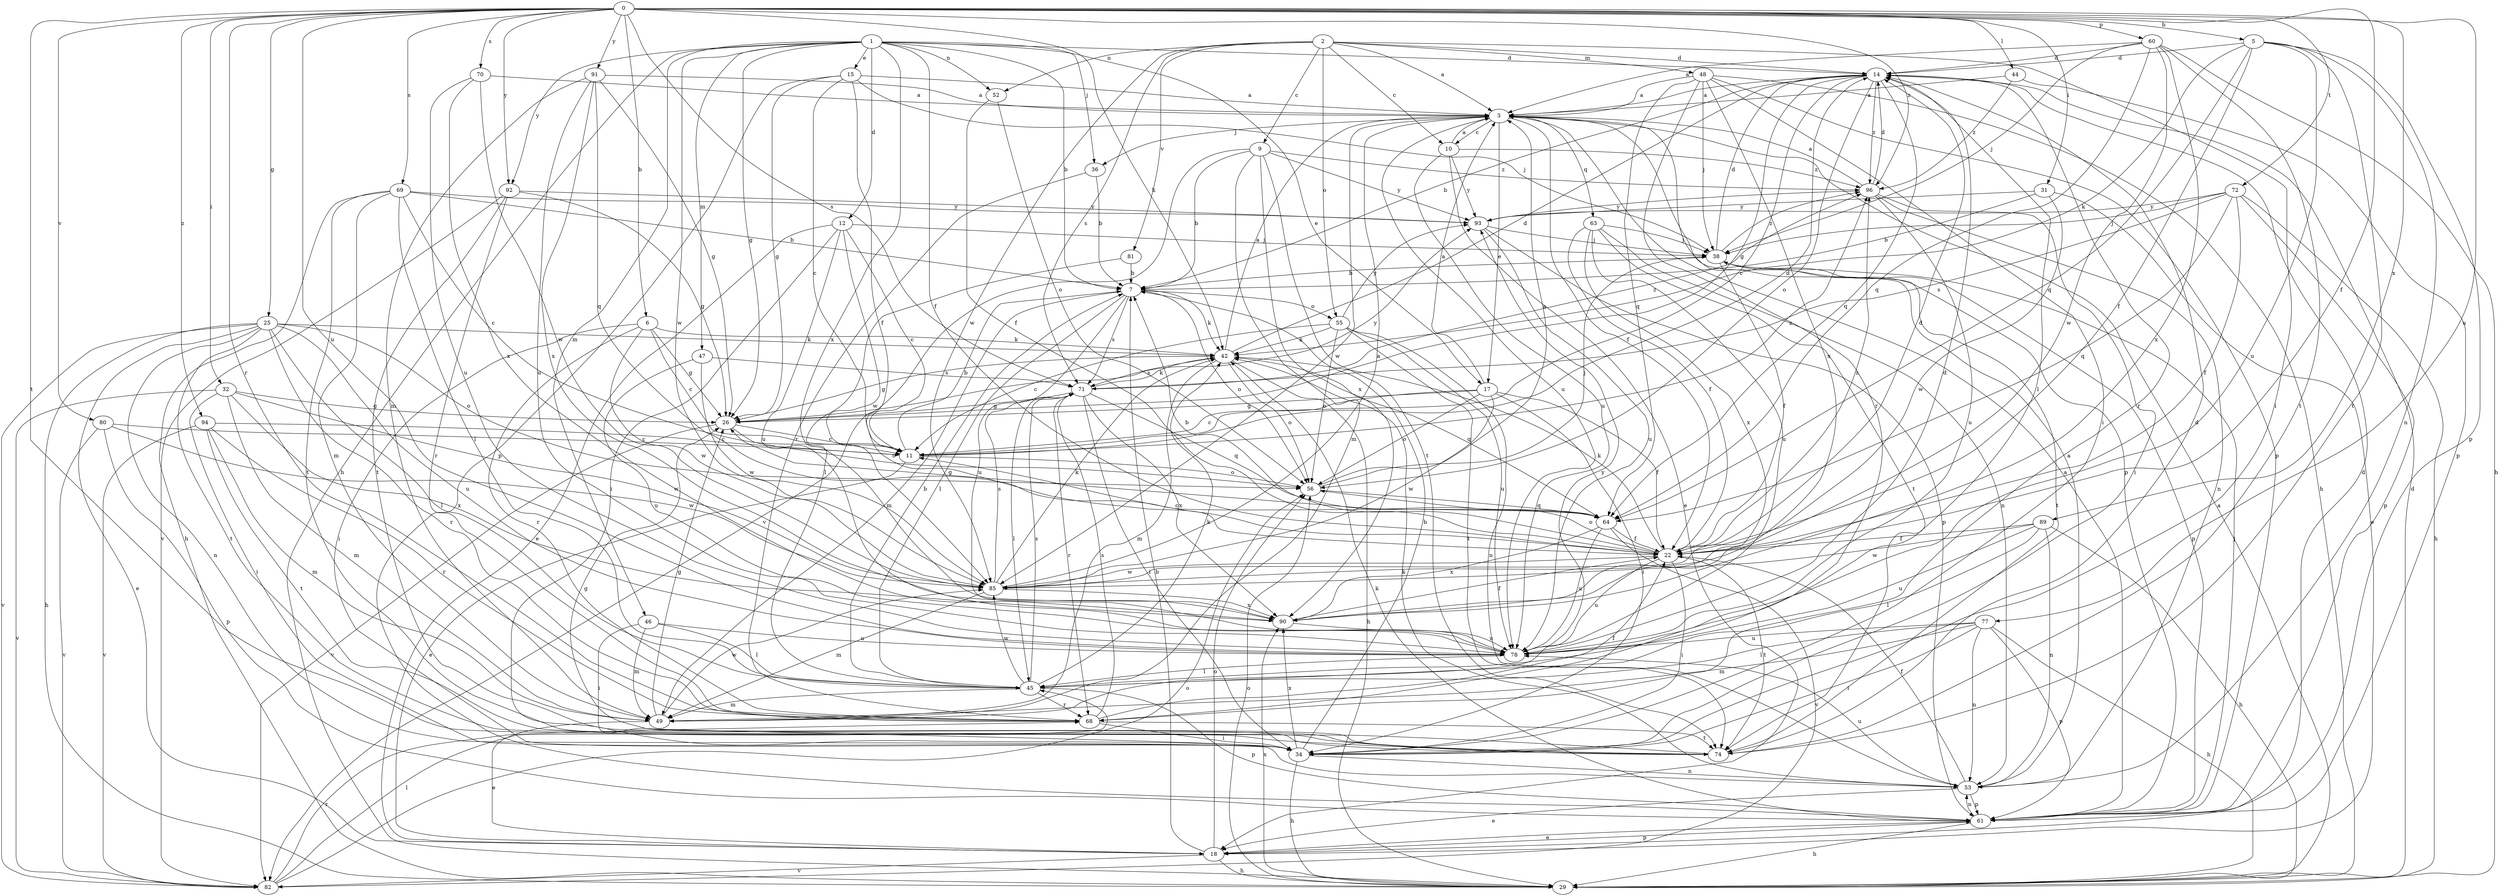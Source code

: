 strict digraph  {
0;
1;
2;
3;
5;
6;
7;
9;
10;
11;
12;
14;
15;
17;
18;
22;
25;
26;
29;
31;
32;
34;
36;
38;
42;
44;
45;
46;
47;
48;
49;
52;
53;
55;
56;
60;
61;
63;
64;
68;
69;
70;
71;
72;
74;
77;
78;
80;
81;
82;
85;
89;
90;
91;
92;
93;
94;
96;
0 -> 5  [label=b];
0 -> 6  [label=b];
0 -> 22  [label=f];
0 -> 25  [label=g];
0 -> 31  [label=i];
0 -> 32  [label=i];
0 -> 42  [label=k];
0 -> 44  [label=l];
0 -> 60  [label=p];
0 -> 68  [label=r];
0 -> 69  [label=s];
0 -> 70  [label=s];
0 -> 71  [label=s];
0 -> 72  [label=t];
0 -> 74  [label=t];
0 -> 77  [label=u];
0 -> 78  [label=u];
0 -> 80  [label=v];
0 -> 89  [label=x];
0 -> 91  [label=y];
0 -> 92  [label=y];
0 -> 94  [label=z];
0 -> 96  [label=z];
1 -> 7  [label=b];
1 -> 12  [label=d];
1 -> 14  [label=d];
1 -> 15  [label=e];
1 -> 17  [label=e];
1 -> 22  [label=f];
1 -> 26  [label=g];
1 -> 29  [label=h];
1 -> 36  [label=j];
1 -> 46  [label=m];
1 -> 47  [label=m];
1 -> 52  [label=n];
1 -> 85  [label=w];
1 -> 90  [label=x];
1 -> 92  [label=y];
2 -> 3  [label=a];
2 -> 9  [label=c];
2 -> 10  [label=c];
2 -> 14  [label=d];
2 -> 34  [label=i];
2 -> 48  [label=m];
2 -> 52  [label=n];
2 -> 55  [label=o];
2 -> 71  [label=s];
2 -> 81  [label=v];
2 -> 85  [label=w];
3 -> 10  [label=c];
3 -> 17  [label=e];
3 -> 22  [label=f];
3 -> 36  [label=j];
3 -> 61  [label=p];
3 -> 63  [label=q];
3 -> 78  [label=u];
3 -> 85  [label=w];
5 -> 14  [label=d];
5 -> 22  [label=f];
5 -> 42  [label=k];
5 -> 53  [label=n];
5 -> 61  [label=p];
5 -> 64  [label=q];
5 -> 74  [label=t];
5 -> 78  [label=u];
6 -> 11  [label=c];
6 -> 26  [label=g];
6 -> 34  [label=i];
6 -> 42  [label=k];
6 -> 68  [label=r];
6 -> 85  [label=w];
7 -> 42  [label=k];
7 -> 45  [label=l];
7 -> 49  [label=m];
7 -> 55  [label=o];
7 -> 56  [label=o];
7 -> 71  [label=s];
7 -> 78  [label=u];
9 -> 7  [label=b];
9 -> 49  [label=m];
9 -> 74  [label=t];
9 -> 82  [label=v];
9 -> 90  [label=x];
9 -> 93  [label=y];
9 -> 96  [label=z];
10 -> 3  [label=a];
10 -> 18  [label=e];
10 -> 78  [label=u];
10 -> 93  [label=y];
10 -> 96  [label=z];
11 -> 7  [label=b];
11 -> 14  [label=d];
11 -> 18  [label=e];
11 -> 56  [label=o];
11 -> 96  [label=z];
12 -> 11  [label=c];
12 -> 18  [label=e];
12 -> 34  [label=i];
12 -> 38  [label=j];
12 -> 78  [label=u];
12 -> 85  [label=w];
14 -> 3  [label=a];
14 -> 7  [label=b];
14 -> 11  [label=c];
14 -> 26  [label=g];
14 -> 45  [label=l];
14 -> 56  [label=o];
14 -> 64  [label=q];
14 -> 68  [label=r];
14 -> 96  [label=z];
15 -> 3  [label=a];
15 -> 11  [label=c];
15 -> 22  [label=f];
15 -> 26  [label=g];
15 -> 38  [label=j];
15 -> 61  [label=p];
17 -> 3  [label=a];
17 -> 11  [label=c];
17 -> 22  [label=f];
17 -> 26  [label=g];
17 -> 34  [label=i];
17 -> 56  [label=o];
17 -> 85  [label=w];
18 -> 7  [label=b];
18 -> 14  [label=d];
18 -> 29  [label=h];
18 -> 56  [label=o];
18 -> 61  [label=p];
18 -> 82  [label=v];
22 -> 7  [label=b];
22 -> 11  [label=c];
22 -> 14  [label=d];
22 -> 34  [label=i];
22 -> 42  [label=k];
22 -> 56  [label=o];
22 -> 74  [label=t];
22 -> 78  [label=u];
22 -> 85  [label=w];
22 -> 96  [label=z];
25 -> 18  [label=e];
25 -> 29  [label=h];
25 -> 42  [label=k];
25 -> 45  [label=l];
25 -> 53  [label=n];
25 -> 56  [label=o];
25 -> 68  [label=r];
25 -> 74  [label=t];
25 -> 78  [label=u];
25 -> 82  [label=v];
26 -> 11  [label=c];
26 -> 56  [label=o];
26 -> 82  [label=v];
26 -> 93  [label=y];
29 -> 3  [label=a];
29 -> 14  [label=d];
29 -> 56  [label=o];
29 -> 90  [label=x];
31 -> 7  [label=b];
31 -> 18  [label=e];
31 -> 85  [label=w];
31 -> 93  [label=y];
32 -> 26  [label=g];
32 -> 34  [label=i];
32 -> 49  [label=m];
32 -> 82  [label=v];
32 -> 85  [label=w];
32 -> 90  [label=x];
34 -> 7  [label=b];
34 -> 29  [label=h];
34 -> 53  [label=n];
34 -> 90  [label=x];
36 -> 7  [label=b];
36 -> 68  [label=r];
38 -> 7  [label=b];
38 -> 14  [label=d];
38 -> 22  [label=f];
38 -> 61  [label=p];
38 -> 74  [label=t];
38 -> 96  [label=z];
42 -> 3  [label=a];
42 -> 14  [label=d];
42 -> 26  [label=g];
42 -> 29  [label=h];
42 -> 49  [label=m];
42 -> 56  [label=o];
42 -> 64  [label=q];
42 -> 71  [label=s];
44 -> 3  [label=a];
44 -> 61  [label=p];
44 -> 96  [label=z];
45 -> 7  [label=b];
45 -> 42  [label=k];
45 -> 49  [label=m];
45 -> 61  [label=p];
45 -> 68  [label=r];
45 -> 71  [label=s];
45 -> 85  [label=w];
46 -> 34  [label=i];
46 -> 45  [label=l];
46 -> 49  [label=m];
46 -> 78  [label=u];
47 -> 71  [label=s];
47 -> 78  [label=u];
47 -> 85  [label=w];
48 -> 3  [label=a];
48 -> 29  [label=h];
48 -> 34  [label=i];
48 -> 38  [label=j];
48 -> 61  [label=p];
48 -> 64  [label=q];
48 -> 68  [label=r];
48 -> 90  [label=x];
49 -> 18  [label=e];
49 -> 26  [label=g];
49 -> 85  [label=w];
49 -> 93  [label=y];
52 -> 22  [label=f];
52 -> 56  [label=o];
53 -> 3  [label=a];
53 -> 18  [label=e];
53 -> 22  [label=f];
53 -> 42  [label=k];
53 -> 61  [label=p];
53 -> 78  [label=u];
55 -> 11  [label=c];
55 -> 42  [label=k];
55 -> 53  [label=n];
55 -> 56  [label=o];
55 -> 74  [label=t];
55 -> 78  [label=u];
55 -> 93  [label=y];
56 -> 3  [label=a];
56 -> 38  [label=j];
56 -> 64  [label=q];
60 -> 3  [label=a];
60 -> 14  [label=d];
60 -> 29  [label=h];
60 -> 38  [label=j];
60 -> 64  [label=q];
60 -> 74  [label=t];
60 -> 85  [label=w];
60 -> 90  [label=x];
61 -> 3  [label=a];
61 -> 18  [label=e];
61 -> 29  [label=h];
61 -> 38  [label=j];
61 -> 42  [label=k];
61 -> 53  [label=n];
63 -> 22  [label=f];
63 -> 38  [label=j];
63 -> 53  [label=n];
63 -> 74  [label=t];
63 -> 78  [label=u];
63 -> 90  [label=x];
64 -> 22  [label=f];
64 -> 26  [label=g];
64 -> 78  [label=u];
64 -> 82  [label=v];
64 -> 90  [label=x];
68 -> 22  [label=f];
68 -> 34  [label=i];
68 -> 71  [label=s];
68 -> 74  [label=t];
69 -> 7  [label=b];
69 -> 11  [label=c];
69 -> 29  [label=h];
69 -> 45  [label=l];
69 -> 49  [label=m];
69 -> 74  [label=t];
69 -> 93  [label=y];
70 -> 3  [label=a];
70 -> 78  [label=u];
70 -> 85  [label=w];
70 -> 90  [label=x];
71 -> 26  [label=g];
71 -> 34  [label=i];
71 -> 42  [label=k];
71 -> 45  [label=l];
71 -> 64  [label=q];
71 -> 68  [label=r];
71 -> 90  [label=x];
71 -> 96  [label=z];
72 -> 22  [label=f];
72 -> 29  [label=h];
72 -> 38  [label=j];
72 -> 61  [label=p];
72 -> 64  [label=q];
72 -> 71  [label=s];
72 -> 93  [label=y];
74 -> 14  [label=d];
74 -> 26  [label=g];
77 -> 29  [label=h];
77 -> 34  [label=i];
77 -> 45  [label=l];
77 -> 49  [label=m];
77 -> 53  [label=n];
77 -> 61  [label=p];
77 -> 78  [label=u];
78 -> 14  [label=d];
78 -> 45  [label=l];
80 -> 11  [label=c];
80 -> 61  [label=p];
80 -> 82  [label=v];
80 -> 85  [label=w];
81 -> 7  [label=b];
81 -> 45  [label=l];
82 -> 45  [label=l];
82 -> 56  [label=o];
82 -> 68  [label=r];
85 -> 3  [label=a];
85 -> 42  [label=k];
85 -> 49  [label=m];
85 -> 71  [label=s];
85 -> 90  [label=x];
89 -> 22  [label=f];
89 -> 29  [label=h];
89 -> 45  [label=l];
89 -> 53  [label=n];
89 -> 78  [label=u];
89 -> 85  [label=w];
90 -> 22  [label=f];
90 -> 78  [label=u];
91 -> 3  [label=a];
91 -> 26  [label=g];
91 -> 49  [label=m];
91 -> 64  [label=q];
91 -> 78  [label=u];
91 -> 90  [label=x];
92 -> 26  [label=g];
92 -> 68  [label=r];
92 -> 74  [label=t];
92 -> 82  [label=v];
92 -> 93  [label=y];
93 -> 38  [label=j];
93 -> 61  [label=p];
93 -> 78  [label=u];
94 -> 11  [label=c];
94 -> 49  [label=m];
94 -> 68  [label=r];
94 -> 74  [label=t];
94 -> 82  [label=v];
96 -> 3  [label=a];
96 -> 14  [label=d];
96 -> 34  [label=i];
96 -> 53  [label=n];
96 -> 78  [label=u];
96 -> 93  [label=y];
}
